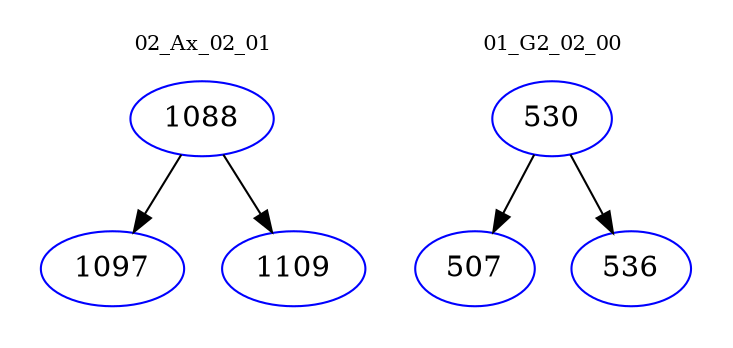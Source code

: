 digraph{
subgraph cluster_0 {
color = white
label = "02_Ax_02_01";
fontsize=10;
T0_1088 [label="1088", color="blue"]
T0_1088 -> T0_1097 [color="black"]
T0_1097 [label="1097", color="blue"]
T0_1088 -> T0_1109 [color="black"]
T0_1109 [label="1109", color="blue"]
}
subgraph cluster_1 {
color = white
label = "01_G2_02_00";
fontsize=10;
T1_530 [label="530", color="blue"]
T1_530 -> T1_507 [color="black"]
T1_507 [label="507", color="blue"]
T1_530 -> T1_536 [color="black"]
T1_536 [label="536", color="blue"]
}
}
